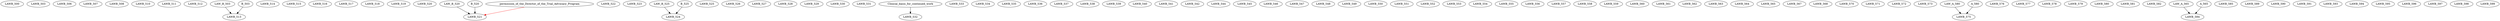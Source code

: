 digraph G {
    LAWB_500;
    LAWB_503;
    LAWB_506;
    LAWB_507;
    LAWB_508;
    LAWB_510;
    LAWB_511;
    LAWB_512;
    edge [color=black];
    LAW_B_503 -> LAWB_513;
    B_503 -> LAWB_513;
    LAWB_514;
    LAWB_515;
    LAWB_516;
    LAWB_517;
    LAWB_518;
    LAWB_519;
    LAWB_520;
    edge [color=black];
    LAW_B_520 -> LAWB_521;
    B_520 -> LAWB_521;
    edge [color=red];
    permission_of_the_Director_of_the_Trial_Advocacy_Program -> LAWB_521;
    LAWB_522;
    LAWB_523;
    edge [color=black];
    LAW_B_525 -> LAWB_524;
    B_525 -> LAWB_524;
    LAWB_525;
    LAWB_526;
    LAWB_527;
    LAWB_528;
    LAWB_529;
    LAWB_530;
    LAWB_531;
    edge [color=black];
    Clinical_basis_for_continued_work -> LAWB_532;
    LAWB_533;
    LAWB_534;
    LAWB_535;
    LAWB_536;
    LAWB_537;
    LAWB_538;
    LAWB_539;
    LAWB_540;
    LAWB_541;
    LAWB_542;
    LAWB_544;
    LAWB_545;
    LAWB_546;
    LAWB_547;
    LAWB_548;
    LAWB_549;
    LAWB_550;
    LAWB_551;
    LAWB_552;
    LAWB_553;
    LAWB_554;
    LAWB_555;
    LAWB_556;
    LAWB_557;
    LAWB_558;
    LAWB_559;
    LAWB_560;
    LAWB_561;
    LAWB_562;
    LAWB_563;
    LAWB_564;
    LAWB_565;
    LAWB_567;
    LAWB_568;
    LAWB_570;
    LAWB_571;
    LAWB_572;
    LAWB_573;
    edge [color=black];
    LAW_A_580 -> LAWB_575;
    A_580 -> LAWB_575;
    LAWB_576;
    LAWB_577;
    LAWB_578;
    LAWB_579;
    LAWB_580;
    LAWB_581;
    LAWB_582;
    edge [color=black];
    LAW_A_565 -> LAWB_584;
    A_565 -> LAWB_584;
    LAWB_585;
    LAWB_589;
    LAWB_590;
    LAWB_591;
    LAWB_593;
    LAWB_594;
    LAWB_595;
    LAWB_596;
    LAWB_597;
    LAWB_598;
    LAWB_599;
}
